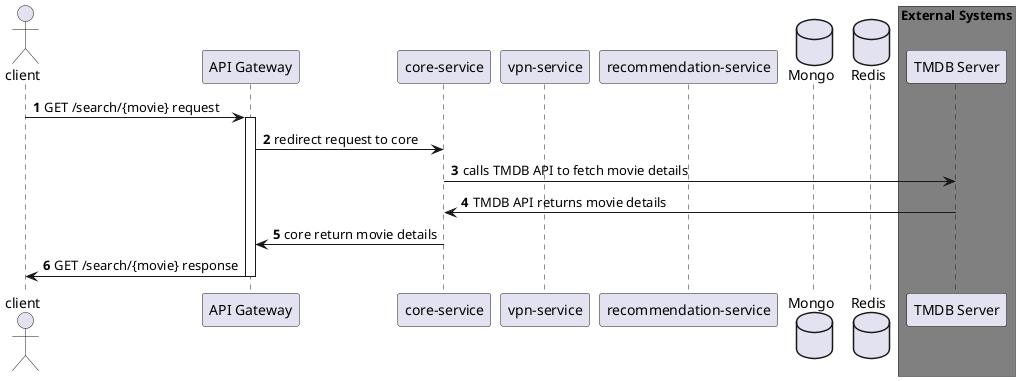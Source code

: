 @startuml
actor client
participant "API Gateway" as apigateway
participant "core-service" as core
participant "vpn-service" as vpn
participant "recommendation-service" as recommendation
database "Mongo" as mongo
database "Redis" as redis

box "External Systems" #Grey
participant "TMDB Server" as tmdb
end box

autonumber

client -> apigateway : GET /search/{movie} request
activate apigateway
  apigateway -> core : redirect request to core
  core -> tmdb : calls TMDB API to fetch movie details
  tmdb -> core : TMDB API returns movie details
  core -> apigateway : core return movie details
  apigateway -> client : GET /search/{movie} response
deactivate apigateway

@enduml